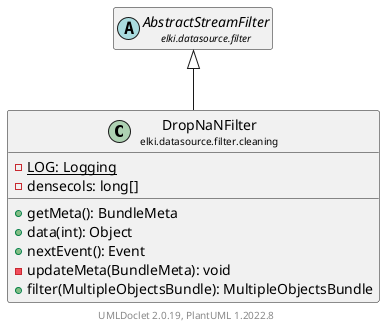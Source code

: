 @startuml
    remove .*\.(Instance|Par|Parameterizer|Factory)$
    set namespaceSeparator none
    hide empty fields
    hide empty methods

    class "<size:14>DropNaNFilter\n<size:10>elki.datasource.filter.cleaning" as elki.datasource.filter.cleaning.DropNaNFilter [[DropNaNFilter.html]] {
        {static} -LOG: Logging
        -densecols: long[]
        +getMeta(): BundleMeta
        +data(int): Object
        +nextEvent(): Event
        -updateMeta(BundleMeta): void
        +filter(MultipleObjectsBundle): MultipleObjectsBundle
    }

    abstract class "<size:14>AbstractStreamFilter\n<size:10>elki.datasource.filter" as elki.datasource.filter.AbstractStreamFilter [[../AbstractStreamFilter.html]]
    class "<size:14>DropNaNFilter.Par\n<size:10>elki.datasource.filter.cleaning" as elki.datasource.filter.cleaning.DropNaNFilter.Par [[DropNaNFilter.Par.html]]

    elki.datasource.filter.AbstractStreamFilter <|-- elki.datasource.filter.cleaning.DropNaNFilter
    elki.datasource.filter.cleaning.DropNaNFilter +-- elki.datasource.filter.cleaning.DropNaNFilter.Par

    center footer UMLDoclet 2.0.19, PlantUML 1.2022.8
@enduml
